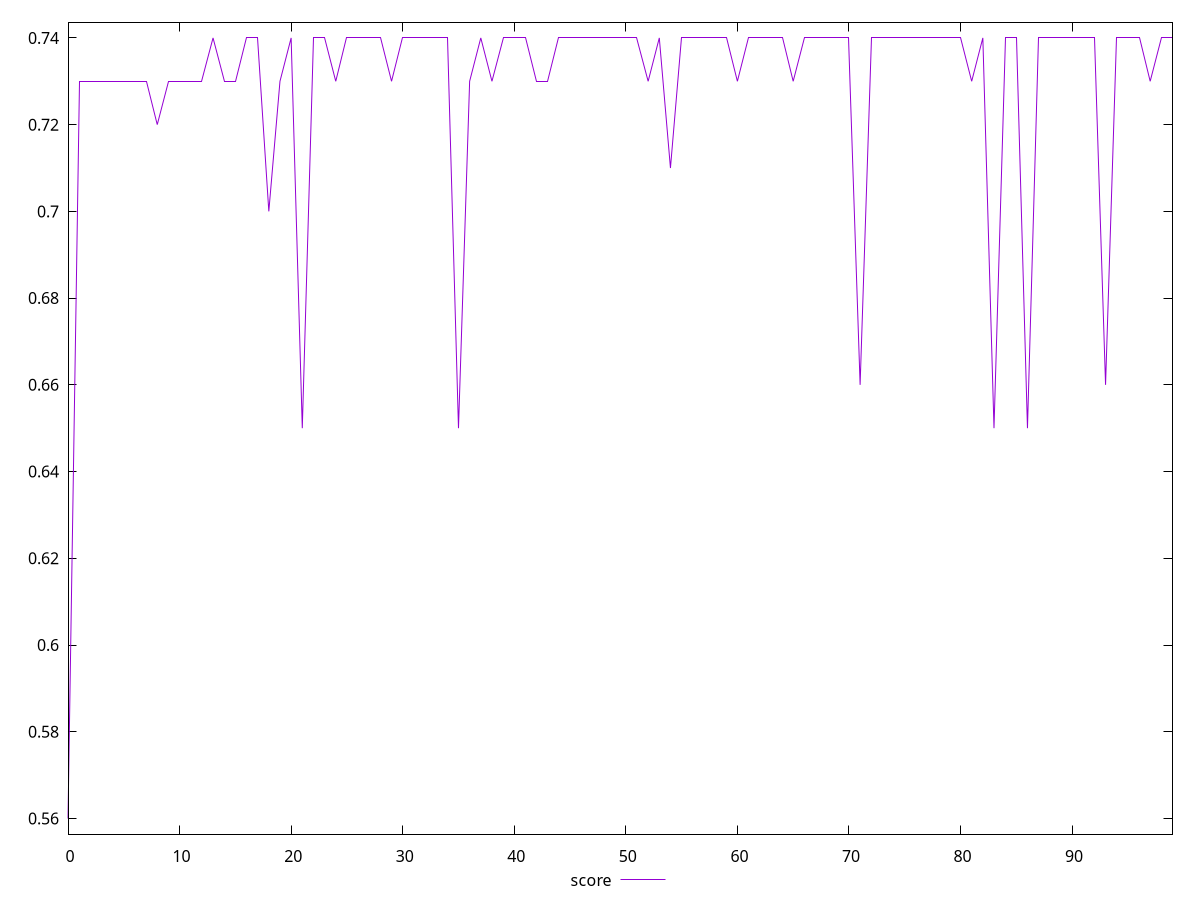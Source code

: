 reset

$score <<EOF
0 0.56
1 0.73
2 0.73
3 0.73
4 0.73
5 0.73
6 0.73
7 0.73
8 0.72
9 0.73
10 0.73
11 0.73
12 0.73
13 0.74
14 0.73
15 0.73
16 0.74
17 0.74
18 0.7
19 0.73
20 0.74
21 0.65
22 0.74
23 0.74
24 0.73
25 0.74
26 0.74
27 0.74
28 0.74
29 0.73
30 0.74
31 0.74
32 0.74
33 0.74
34 0.74
35 0.65
36 0.73
37 0.74
38 0.73
39 0.74
40 0.74
41 0.74
42 0.73
43 0.73
44 0.74
45 0.74
46 0.74
47 0.74
48 0.74
49 0.74
50 0.74
51 0.74
52 0.73
53 0.74
54 0.71
55 0.74
56 0.74
57 0.74
58 0.74
59 0.74
60 0.73
61 0.74
62 0.74
63 0.74
64 0.74
65 0.73
66 0.74
67 0.74
68 0.74
69 0.74
70 0.74
71 0.66
72 0.74
73 0.74
74 0.74
75 0.74
76 0.74
77 0.74
78 0.74
79 0.74
80 0.74
81 0.73
82 0.74
83 0.65
84 0.74
85 0.74
86 0.65
87 0.74
88 0.74
89 0.74
90 0.74
91 0.74
92 0.74
93 0.66
94 0.74
95 0.74
96 0.74
97 0.73
98 0.74
99 0.74
EOF

set key outside below
set xrange [0:99]
set yrange [0.5564:0.7436]
set trange [0.5564:0.7436]
set terminal svg size 640, 500 enhanced background rgb 'white'
set output "report_00026_2021-02-22T21:38:55.199Z/render-blocking-resources/samples/pages+cached+noadtech+nomedia/score/values.svg"

plot $score title "score" with line

reset
